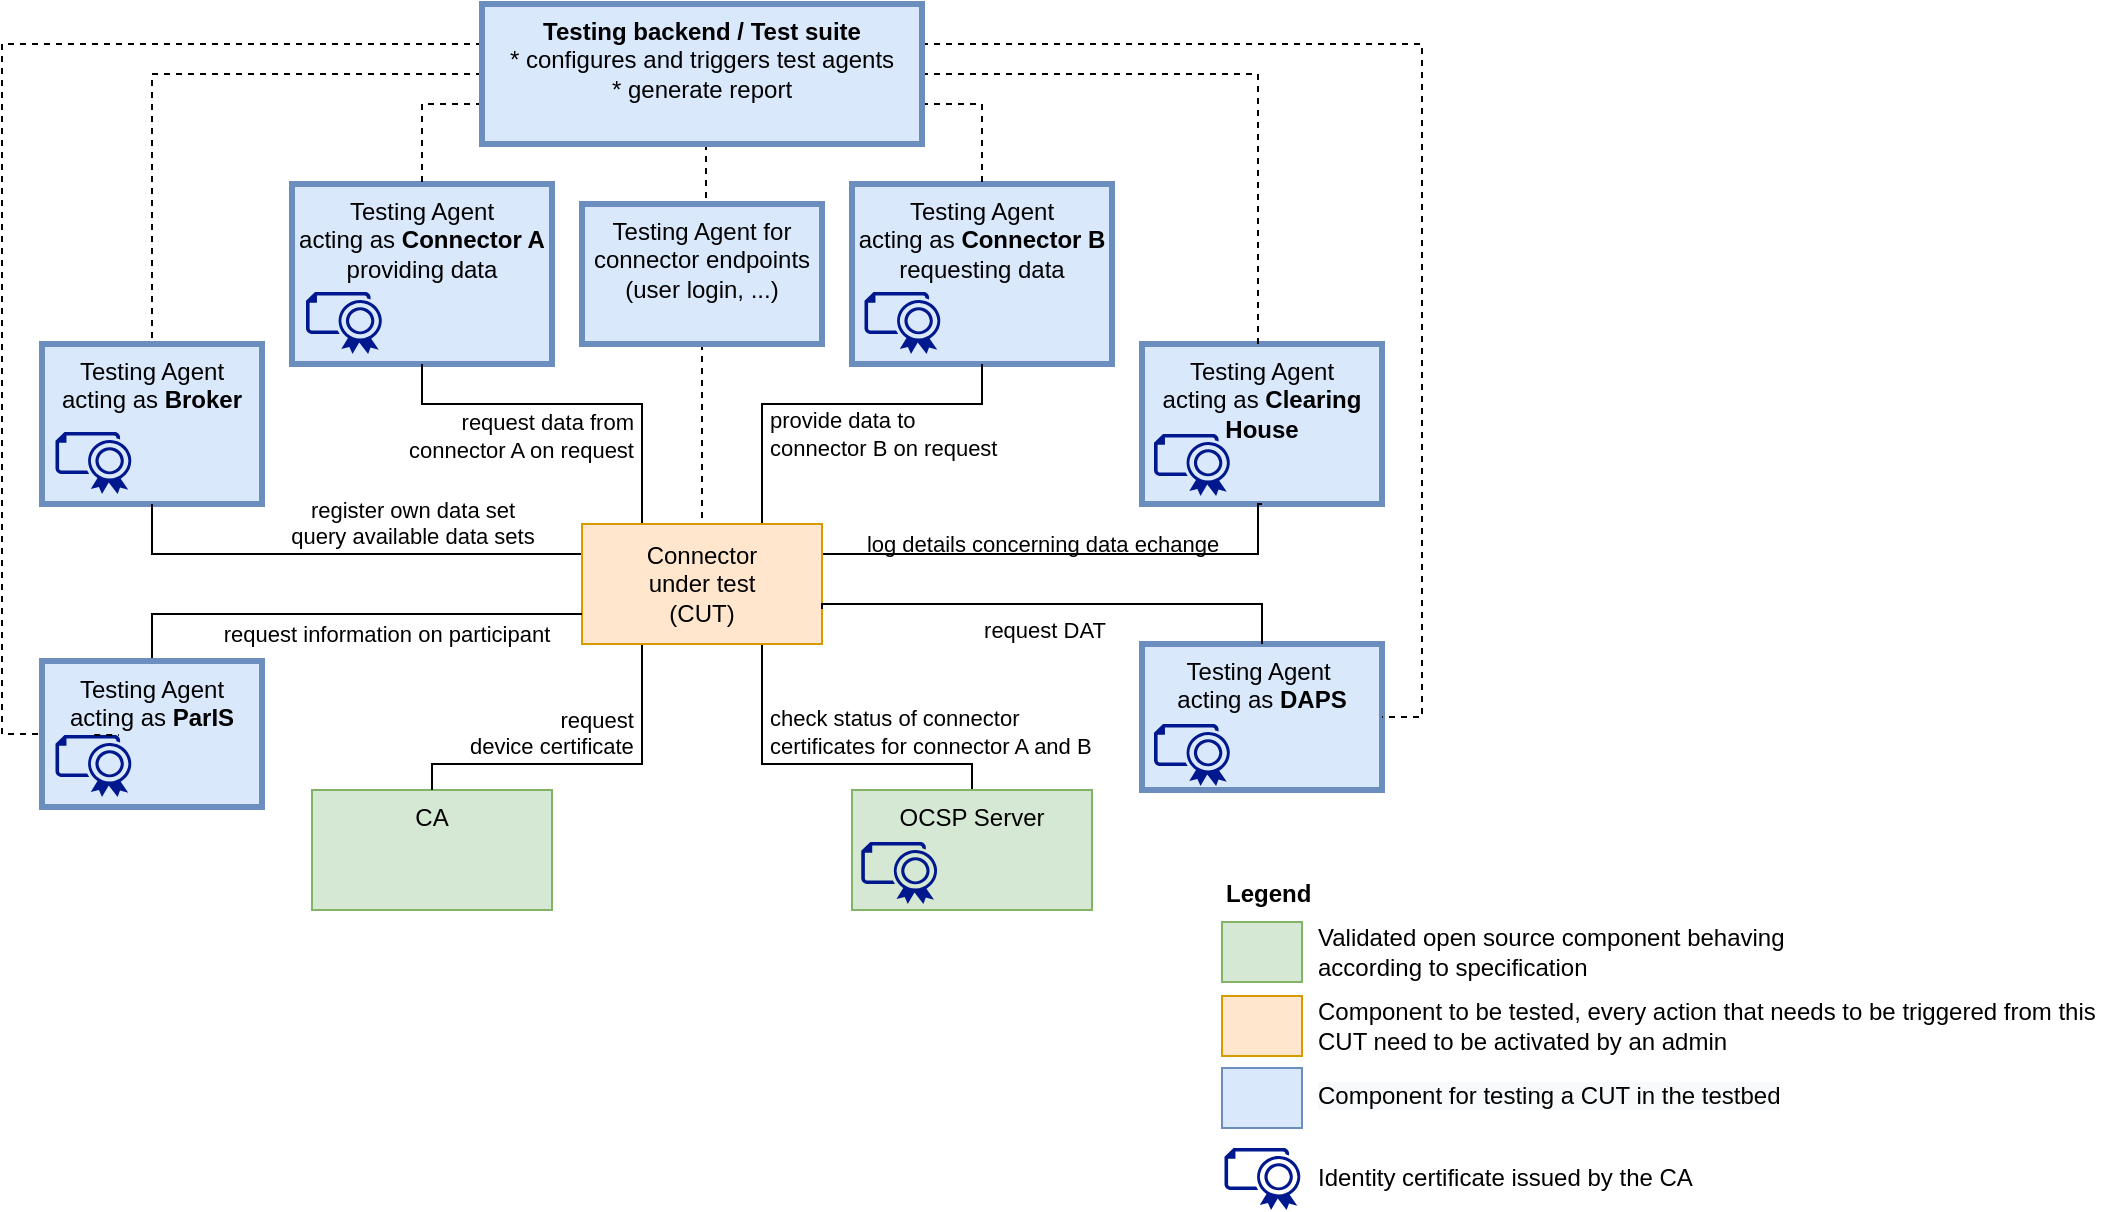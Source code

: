 <mxfile version="14.6.13" type="device"><diagram id="S3DzP4ZIXc_DCiwQGcUj" name="Page-1"><mxGraphModel dx="1422" dy="852" grid="1" gridSize="10" guides="1" tooltips="1" connect="1" arrows="1" fold="1" page="1" pageScale="1" pageWidth="850" pageHeight="1100" math="0" shadow="0"><root><mxCell id="0"/><mxCell id="1" parent="0"/><mxCell id="s2ZVkHYxuJsYrvT4ztzj-67" value="Testing Agent &lt;br&gt;acting as &lt;b&gt;Connector B &lt;/b&gt;requesting data" style="rounded=0;whiteSpace=wrap;html=1;fillColor=#dae8fc;strokeColor=#6c8ebf;verticalAlign=top;strokeWidth=3;" vertex="1" parent="1"><mxGeometry x="645" y="150" width="130" height="90" as="geometry"/></mxCell><mxCell id="s2ZVkHYxuJsYrvT4ztzj-1" value="CA" style="rounded=0;whiteSpace=wrap;html=1;fillColor=#d5e8d4;strokeColor=#82b366;verticalAlign=top;" vertex="1" parent="1"><mxGeometry x="375" y="453" width="120" height="60" as="geometry"/></mxCell><mxCell id="s2ZVkHYxuJsYrvT4ztzj-2" value="Testing Agent&lt;br&gt;acting as &lt;b&gt;Clearing House&lt;/b&gt;" style="rounded=0;whiteSpace=wrap;html=1;fillColor=#dae8fc;verticalAlign=top;strokeColor=#6c8ebf;strokeWidth=3;" vertex="1" parent="1"><mxGeometry x="790" y="230" width="120" height="80" as="geometry"/></mxCell><mxCell id="s2ZVkHYxuJsYrvT4ztzj-3" value="Testing Agent &lt;br&gt;acting as &lt;b&gt;Connector A&lt;/b&gt; providing data" style="rounded=0;whiteSpace=wrap;html=1;fillColor=#dae8fc;strokeColor=#6c8ebf;verticalAlign=top;strokeWidth=3;" vertex="1" parent="1"><mxGeometry x="365" y="150" width="130" height="90" as="geometry"/></mxCell><mxCell id="s2ZVkHYxuJsYrvT4ztzj-5" value="Testing Agent&lt;br&gt;acting as&amp;nbsp;&lt;b&gt;Broker&lt;/b&gt;" style="rounded=0;whiteSpace=wrap;html=1;fillColor=#dae8fc;strokeColor=#6c8ebf;verticalAlign=top;strokeWidth=3;" vertex="1" parent="1"><mxGeometry x="240" y="230" width="110" height="80" as="geometry"/></mxCell><mxCell id="s2ZVkHYxuJsYrvT4ztzj-31" value="register own data set&lt;br&gt;query available data sets" style="edgeStyle=orthogonalEdgeStyle;rounded=0;orthogonalLoop=1;jettySize=auto;html=1;endArrow=none;endFill=0;align=center;verticalAlign=bottom;labelBackgroundColor=none;exitX=0;exitY=0.25;exitDx=0;exitDy=0;" edge="1" parent="1" source="s2ZVkHYxuJsYrvT4ztzj-6" target="s2ZVkHYxuJsYrvT4ztzj-5"><mxGeometry x="-0.286" relative="1" as="geometry"><Array as="points"><mxPoint x="300" y="335"/><mxPoint x="300" y="335"/></Array><mxPoint as="offset"/></mxGeometry></mxCell><mxCell id="s2ZVkHYxuJsYrvT4ztzj-32" value="" style="edgeStyle=orthogonalEdgeStyle;rounded=0;orthogonalLoop=1;jettySize=auto;html=1;endArrow=none;endFill=0;align=left;exitX=0.75;exitY=0;exitDx=0;exitDy=0;" edge="1" parent="1" source="s2ZVkHYxuJsYrvT4ztzj-6" target="s2ZVkHYxuJsYrvT4ztzj-67"><mxGeometry x="-0.581" y="-10" relative="1" as="geometry"><mxPoint x="685" y="239" as="targetPoint"/><Array as="points"><mxPoint x="600" y="260"/><mxPoint x="710" y="260"/></Array><mxPoint as="offset"/></mxGeometry></mxCell><mxCell id="s2ZVkHYxuJsYrvT4ztzj-33" style="edgeStyle=orthogonalEdgeStyle;rounded=0;orthogonalLoop=1;jettySize=auto;html=1;endArrow=none;endFill=0;align=center;exitX=0.25;exitY=0;exitDx=0;exitDy=0;" edge="1" parent="1" source="s2ZVkHYxuJsYrvT4ztzj-6" target="s2ZVkHYxuJsYrvT4ztzj-3"><mxGeometry relative="1" as="geometry"><Array as="points"><mxPoint x="540" y="260"/><mxPoint x="430" y="260"/></Array></mxGeometry></mxCell><mxCell id="s2ZVkHYxuJsYrvT4ztzj-36" value="log details concerning data echange" style="edgeStyle=orthogonalEdgeStyle;rounded=0;orthogonalLoop=1;jettySize=auto;html=1;endArrow=none;endFill=0;align=center;verticalAlign=middle;labelBackgroundColor=none;exitX=1;exitY=0.25;exitDx=0;exitDy=0;entryX=0.5;entryY=1;entryDx=0;entryDy=0;" edge="1" parent="1" source="s2ZVkHYxuJsYrvT4ztzj-6" target="s2ZVkHYxuJsYrvT4ztzj-2"><mxGeometry x="-0.102" y="5" relative="1" as="geometry"><Array as="points"><mxPoint x="848" y="335"/></Array><mxPoint as="offset"/></mxGeometry></mxCell><mxCell id="s2ZVkHYxuJsYrvT4ztzj-37" value="" style="edgeStyle=orthogonalEdgeStyle;rounded=0;orthogonalLoop=1;jettySize=auto;html=1;entryX=0.5;entryY=0;entryDx=0;entryDy=0;endArrow=none;endFill=0;align=right;exitX=0.25;exitY=1;exitDx=0;exitDy=0;" edge="1" parent="1" source="s2ZVkHYxuJsYrvT4ztzj-6" target="s2ZVkHYxuJsYrvT4ztzj-1"><mxGeometry x="-0.658" y="-10" relative="1" as="geometry"><Array as="points"><mxPoint x="540" y="440"/><mxPoint x="435" y="440"/></Array><mxPoint as="offset"/></mxGeometry></mxCell><mxCell id="s2ZVkHYxuJsYrvT4ztzj-38" style="edgeStyle=orthogonalEdgeStyle;rounded=0;orthogonalLoop=1;jettySize=auto;html=1;endArrow=none;endFill=0;align=right;entryX=0.5;entryY=0;entryDx=0;entryDy=0;" edge="1" parent="1" source="s2ZVkHYxuJsYrvT4ztzj-6" target="s2ZVkHYxuJsYrvT4ztzj-28"><mxGeometry relative="1" as="geometry"><Array as="points"><mxPoint x="600" y="440"/><mxPoint x="705" y="440"/></Array></mxGeometry></mxCell><mxCell id="s2ZVkHYxuJsYrvT4ztzj-6" value="Connector&lt;br&gt;under test&lt;br&gt;(CUT)" style="rounded=0;whiteSpace=wrap;html=1;fillColor=#ffe6cc;strokeColor=#d79b00;" vertex="1" parent="1"><mxGeometry x="510" y="320" width="120" height="60" as="geometry"/></mxCell><mxCell id="s2ZVkHYxuJsYrvT4ztzj-7" value="" style="rounded=0;whiteSpace=wrap;html=1;fillColor=#d5e8d4;strokeColor=#82b366;" vertex="1" parent="1"><mxGeometry x="830" y="519" width="40" height="30" as="geometry"/></mxCell><mxCell id="s2ZVkHYxuJsYrvT4ztzj-8" value="Validated open source component behaving according to specification" style="text;html=1;strokeColor=none;fillColor=none;align=left;verticalAlign=middle;whiteSpace=wrap;rounded=0;" vertex="1" parent="1"><mxGeometry x="876" y="519" width="260" height="30" as="geometry"/></mxCell><mxCell id="s2ZVkHYxuJsYrvT4ztzj-9" value="" style="rounded=0;whiteSpace=wrap;html=1;fillColor=#ffe6cc;strokeColor=#d79b00;" vertex="1" parent="1"><mxGeometry x="830" y="556" width="40" height="30" as="geometry"/></mxCell><mxCell id="s2ZVkHYxuJsYrvT4ztzj-10" value="Component to be tested, every action that needs to be triggered from this CUT need to be activated by an admin" style="text;html=1;strokeColor=none;fillColor=none;align=left;verticalAlign=middle;whiteSpace=wrap;rounded=0;" vertex="1" parent="1"><mxGeometry x="876" y="556" width="394" height="30" as="geometry"/></mxCell><mxCell id="s2ZVkHYxuJsYrvT4ztzj-11" value="&lt;b&gt;Legend&lt;/b&gt;" style="text;html=1;strokeColor=none;fillColor=none;align=left;verticalAlign=middle;whiteSpace=wrap;rounded=0;" vertex="1" parent="1"><mxGeometry x="830" y="490" width="260" height="30" as="geometry"/></mxCell><mxCell id="s2ZVkHYxuJsYrvT4ztzj-22" value="" style="aspect=fixed;pointerEvents=1;shadow=0;dashed=0;html=1;strokeColor=none;labelPosition=center;verticalLabelPosition=bottom;verticalAlign=top;align=center;fillColor=#00188D;shape=mxgraph.azure.certificate" vertex="1" parent="1"><mxGeometry x="372" y="204" width="38.75" height="31" as="geometry"/></mxCell><mxCell id="s2ZVkHYxuJsYrvT4ztzj-23" value="" style="aspect=fixed;pointerEvents=1;shadow=0;dashed=0;html=1;strokeColor=none;labelPosition=center;verticalLabelPosition=bottom;verticalAlign=top;align=center;fillColor=#00188D;shape=mxgraph.azure.certificate" vertex="1" parent="1"><mxGeometry x="651.25" y="204" width="38.75" height="31" as="geometry"/></mxCell><mxCell id="s2ZVkHYxuJsYrvT4ztzj-24" value="" style="aspect=fixed;pointerEvents=1;shadow=0;dashed=0;html=1;strokeColor=none;labelPosition=center;verticalLabelPosition=bottom;verticalAlign=top;align=center;fillColor=#00188D;shape=mxgraph.azure.certificate" vertex="1" parent="1"><mxGeometry x="246.75" y="274" width="38.75" height="31" as="geometry"/></mxCell><mxCell id="s2ZVkHYxuJsYrvT4ztzj-25" value="" style="aspect=fixed;pointerEvents=1;shadow=0;dashed=0;html=1;strokeColor=none;labelPosition=center;verticalLabelPosition=bottom;verticalAlign=top;align=center;fillColor=#00188D;shape=mxgraph.azure.certificate" vertex="1" parent="1"><mxGeometry x="831.25" y="632" width="38.75" height="31" as="geometry"/></mxCell><mxCell id="s2ZVkHYxuJsYrvT4ztzj-26" value="Identity certificate issued by the CA" style="text;html=1;strokeColor=none;fillColor=none;align=left;verticalAlign=middle;whiteSpace=wrap;rounded=0;" vertex="1" parent="1"><mxGeometry x="876" y="632" width="260" height="30" as="geometry"/></mxCell><mxCell id="s2ZVkHYxuJsYrvT4ztzj-27" value="" style="aspect=fixed;pointerEvents=1;shadow=0;dashed=0;html=1;strokeColor=none;labelPosition=center;verticalLabelPosition=bottom;verticalAlign=top;align=center;fillColor=#00188D;shape=mxgraph.azure.certificate" vertex="1" parent="1"><mxGeometry x="796" y="275" width="38.75" height="31" as="geometry"/></mxCell><mxCell id="s2ZVkHYxuJsYrvT4ztzj-28" value="OCSP Server" style="rounded=0;whiteSpace=wrap;html=1;fillColor=#d5e8d4;strokeColor=#82b366;verticalAlign=top;" vertex="1" parent="1"><mxGeometry x="645" y="453" width="120" height="60" as="geometry"/></mxCell><mxCell id="s2ZVkHYxuJsYrvT4ztzj-35" value="&lt;span style=&quot;color: rgb(0, 0, 0); font-family: helvetica; font-size: 11px; font-style: normal; font-weight: 400; letter-spacing: normal; text-indent: 0px; text-transform: none; word-spacing: 0px; background-color: rgb(255, 255, 255); display: inline; float: none;&quot;&gt;request data from&lt;/span&gt;&lt;br style=&quot;color: rgb(0, 0, 0); font-family: helvetica; font-size: 11px; font-style: normal; font-weight: 400; letter-spacing: normal; text-indent: 0px; text-transform: none; word-spacing: 0px;&quot;&gt;&lt;span style=&quot;color: rgb(0, 0, 0); font-family: helvetica; font-size: 11px; font-style: normal; font-weight: 400; letter-spacing: normal; text-indent: 0px; text-transform: none; word-spacing: 0px; background-color: rgb(255, 255, 255); display: inline; float: none;&quot;&gt;connector A on request&lt;/span&gt;" style="text;whiteSpace=wrap;html=1;align=right;" vertex="1" parent="1"><mxGeometry x="397.75" y="255" width="140" height="40" as="geometry"/></mxCell><mxCell id="s2ZVkHYxuJsYrvT4ztzj-40" value="" style="aspect=fixed;pointerEvents=1;shadow=0;dashed=0;html=1;strokeColor=none;labelPosition=center;verticalLabelPosition=bottom;verticalAlign=top;align=center;fillColor=#00188D;shape=mxgraph.azure.certificate" vertex="1" parent="1"><mxGeometry x="649.63" y="479" width="38.75" height="31" as="geometry"/></mxCell><mxCell id="s2ZVkHYxuJsYrvT4ztzj-42" value="&lt;meta charset=&quot;utf-8&quot;&gt;&lt;span style=&quot;color: rgb(0, 0, 0); font-family: helvetica; font-size: 11px; font-style: normal; font-weight: 400; letter-spacing: normal; text-align: left; text-indent: 0px; text-transform: none; word-spacing: 0px; background-color: rgb(255, 255, 255); display: inline; float: none;&quot;&gt;provide data to&lt;/span&gt;&lt;br style=&quot;color: rgb(0, 0, 0); font-family: helvetica; font-size: 11px; font-style: normal; font-weight: 400; letter-spacing: normal; text-align: left; text-indent: 0px; text-transform: none; word-spacing: 0px;&quot;&gt;&lt;span style=&quot;color: rgb(0, 0, 0); font-family: helvetica; font-size: 11px; font-style: normal; font-weight: 400; letter-spacing: normal; text-align: left; text-indent: 0px; text-transform: none; word-spacing: 0px; background-color: rgb(255, 255, 255); display: inline; float: none;&quot;&gt;connector B on request&lt;/span&gt;" style="text;whiteSpace=wrap;html=1;" vertex="1" parent="1"><mxGeometry x="602" y="254" width="140" height="40" as="geometry"/></mxCell><mxCell id="s2ZVkHYxuJsYrvT4ztzj-43" value="&lt;meta charset=&quot;utf-8&quot;&gt;&lt;span style=&quot;color: rgb(0, 0, 0); font-family: helvetica; font-size: 11px; font-style: normal; font-weight: 400; letter-spacing: normal; text-align: left; text-indent: 0px; text-transform: none; word-spacing: 0px; background-color: rgb(255, 255, 255); display: inline; float: none;&quot;&gt;check status of connector&lt;/span&gt;&lt;br style=&quot;color: rgb(0, 0, 0); font-family: helvetica; font-size: 11px; font-style: normal; font-weight: 400; letter-spacing: normal; text-align: left; text-indent: 0px; text-transform: none; word-spacing: 0px;&quot;&gt;&lt;span style=&quot;color: rgb(0, 0, 0); font-family: helvetica; font-size: 11px; font-style: normal; font-weight: 400; letter-spacing: normal; text-align: left; text-indent: 0px; text-transform: none; word-spacing: 0px; background-color: rgb(255, 255, 255); display: inline; float: none;&quot;&gt;certificates for connector A and B&lt;/span&gt;" style="text;whiteSpace=wrap;html=1;" vertex="1" parent="1"><mxGeometry x="602" y="403" width="190" height="40" as="geometry"/></mxCell><mxCell id="s2ZVkHYxuJsYrvT4ztzj-44" value="&lt;meta charset=&quot;utf-8&quot;&gt;&lt;div style=&quot;color: rgb(0, 0, 0); font-family: helvetica; font-size: 11px; font-style: normal; font-weight: 400; letter-spacing: normal; text-align: right; text-indent: 0px; text-transform: none; word-spacing: 0px;&quot;&gt;request&lt;/div&gt;&lt;div style=&quot;color: rgb(0, 0, 0); font-family: helvetica; font-size: 11px; font-style: normal; font-weight: 400; letter-spacing: normal; text-align: right; text-indent: 0px; text-transform: none; word-spacing: 0px;&quot;&gt;device&amp;nbsp;certificate&lt;/div&gt;" style="text;whiteSpace=wrap;html=1;" vertex="1" parent="1"><mxGeometry x="452" y="405" width="110" height="40" as="geometry"/></mxCell><mxCell id="s2ZVkHYxuJsYrvT4ztzj-46" style="edgeStyle=orthogonalEdgeStyle;rounded=0;orthogonalLoop=1;jettySize=auto;html=1;endArrow=none;endFill=0;align=center;exitX=0;exitY=0.75;exitDx=0;exitDy=0;entryX=0.5;entryY=0;entryDx=0;entryDy=0;" edge="1" parent="1" target="s2ZVkHYxuJsYrvT4ztzj-49" source="s2ZVkHYxuJsYrvT4ztzj-6"><mxGeometry relative="1" as="geometry"><mxPoint x="550" y="330" as="sourcePoint"/><Array as="points"><mxPoint x="295" y="365"/></Array><mxPoint x="330" y="350" as="targetPoint"/></mxGeometry></mxCell><mxCell id="s2ZVkHYxuJsYrvT4ztzj-51" value="request information on participant" style="edgeLabel;html=1;align=center;verticalAlign=top;resizable=0;points=[];" vertex="1" connectable="0" parent="s2ZVkHYxuJsYrvT4ztzj-46"><mxGeometry x="0.062" y="-4" relative="1" as="geometry"><mxPoint x="28" y="1" as="offset"/></mxGeometry></mxCell><mxCell id="s2ZVkHYxuJsYrvT4ztzj-49" value="Testing Agent&lt;br&gt;acting as &lt;b&gt;ParIS&lt;/b&gt;" style="rounded=0;whiteSpace=wrap;html=1;fillColor=#dae8fc;verticalAlign=top;strokeColor=#6c8ebf;strokeWidth=3;" vertex="1" parent="1"><mxGeometry x="240" y="388.5" width="110" height="73" as="geometry"/></mxCell><mxCell id="s2ZVkHYxuJsYrvT4ztzj-50" value="" style="aspect=fixed;pointerEvents=1;shadow=0;dashed=0;html=1;strokeColor=none;labelPosition=center;verticalLabelPosition=bottom;verticalAlign=top;align=center;fillColor=#00188D;shape=mxgraph.azure.certificate" vertex="1" parent="1"><mxGeometry x="246.75" y="425.5" width="38.75" height="31" as="geometry"/></mxCell><mxCell id="s2ZVkHYxuJsYrvT4ztzj-52" value="Testing Agent&amp;nbsp;&lt;br&gt;acting as &lt;b&gt;DAPS&lt;/b&gt;" style="rounded=0;whiteSpace=wrap;html=1;fillColor=#dae8fc;strokeColor=#6c8ebf;verticalAlign=top;strokeWidth=3;" vertex="1" parent="1"><mxGeometry x="790" y="380" width="120" height="73" as="geometry"/></mxCell><mxCell id="s2ZVkHYxuJsYrvT4ztzj-53" value="" style="aspect=fixed;pointerEvents=1;shadow=0;dashed=0;html=1;strokeColor=none;labelPosition=center;verticalLabelPosition=bottom;verticalAlign=top;align=center;fillColor=#00188D;shape=mxgraph.azure.certificate" vertex="1" parent="1"><mxGeometry x="796" y="420" width="38.75" height="31" as="geometry"/></mxCell><mxCell id="s2ZVkHYxuJsYrvT4ztzj-54" value="request DAT" style="edgeStyle=orthogonalEdgeStyle;rounded=0;orthogonalLoop=1;jettySize=auto;html=1;endArrow=none;endFill=0;align=center;verticalAlign=top;labelBackgroundColor=none;exitX=1;exitY=0.25;exitDx=0;exitDy=0;entryX=0.5;entryY=0;entryDx=0;entryDy=0;" edge="1" parent="1" target="s2ZVkHYxuJsYrvT4ztzj-52"><mxGeometry x="-0.072" relative="1" as="geometry"><mxPoint x="630" y="362.5" as="sourcePoint"/><mxPoint x="835" y="390" as="targetPoint"/><mxPoint x="1" as="offset"/><Array as="points"><mxPoint x="630" y="360"/><mxPoint x="850" y="360"/></Array></mxGeometry></mxCell><mxCell id="s2ZVkHYxuJsYrvT4ztzj-62" style="edgeStyle=orthogonalEdgeStyle;rounded=0;orthogonalLoop=1;jettySize=auto;html=1;labelBackgroundColor=none;endArrow=none;endFill=0;align=right;dashed=1;entryX=0.5;entryY=0;entryDx=0;entryDy=0;" edge="1" parent="1" source="s2ZVkHYxuJsYrvT4ztzj-59" target="s2ZVkHYxuJsYrvT4ztzj-3"><mxGeometry relative="1" as="geometry"><Array as="points"><mxPoint x="430" y="110"/></Array></mxGeometry></mxCell><mxCell id="s2ZVkHYxuJsYrvT4ztzj-63" style="edgeStyle=orthogonalEdgeStyle;rounded=0;orthogonalLoop=1;jettySize=auto;html=1;entryX=0.5;entryY=0;entryDx=0;entryDy=0;dashed=1;labelBackgroundColor=none;endArrow=none;endFill=0;align=right;" edge="1" parent="1" source="s2ZVkHYxuJsYrvT4ztzj-59" target="s2ZVkHYxuJsYrvT4ztzj-5"><mxGeometry relative="1" as="geometry"/></mxCell><mxCell id="s2ZVkHYxuJsYrvT4ztzj-64" style="edgeStyle=orthogonalEdgeStyle;rounded=0;orthogonalLoop=1;jettySize=auto;html=1;dashed=1;labelBackgroundColor=none;endArrow=none;endFill=0;align=right;entryX=0.5;entryY=0;entryDx=0;entryDy=0;" edge="1" parent="1" source="s2ZVkHYxuJsYrvT4ztzj-59" target="s2ZVkHYxuJsYrvT4ztzj-67"><mxGeometry relative="1" as="geometry"><mxPoint x="695" y="160" as="targetPoint"/><Array as="points"><mxPoint x="710" y="110"/></Array></mxGeometry></mxCell><mxCell id="s2ZVkHYxuJsYrvT4ztzj-65" style="edgeStyle=orthogonalEdgeStyle;rounded=0;orthogonalLoop=1;jettySize=auto;html=1;dashed=1;labelBackgroundColor=none;endArrow=none;endFill=0;align=right;" edge="1" parent="1" source="s2ZVkHYxuJsYrvT4ztzj-59" target="s2ZVkHYxuJsYrvT4ztzj-2"><mxGeometry relative="1" as="geometry"><Array as="points"><mxPoint x="848" y="95"/></Array></mxGeometry></mxCell><mxCell id="s2ZVkHYxuJsYrvT4ztzj-68" style="edgeStyle=orthogonalEdgeStyle;rounded=0;orthogonalLoop=1;jettySize=auto;html=1;dashed=1;labelBackgroundColor=none;endArrow=none;endFill=0;align=right;entryX=0.5;entryY=0;entryDx=0;entryDy=0;" edge="1" parent="1" source="s2ZVkHYxuJsYrvT4ztzj-59" target="s2ZVkHYxuJsYrvT4ztzj-69"><mxGeometry relative="1" as="geometry"><Array as="points"><mxPoint x="572" y="150"/><mxPoint x="572" y="150"/></Array></mxGeometry></mxCell><mxCell id="s2ZVkHYxuJsYrvT4ztzj-72" style="edgeStyle=orthogonalEdgeStyle;rounded=0;orthogonalLoop=1;jettySize=auto;html=1;entryX=0;entryY=0.5;entryDx=0;entryDy=0;dashed=1;labelBackgroundColor=none;endArrow=none;endFill=0;align=right;" edge="1" parent="1" source="s2ZVkHYxuJsYrvT4ztzj-59" target="s2ZVkHYxuJsYrvT4ztzj-49"><mxGeometry relative="1" as="geometry"><Array as="points"><mxPoint x="220" y="80"/><mxPoint x="220" y="425"/></Array></mxGeometry></mxCell><mxCell id="s2ZVkHYxuJsYrvT4ztzj-73" style="edgeStyle=orthogonalEdgeStyle;rounded=0;orthogonalLoop=1;jettySize=auto;html=1;entryX=1;entryY=0.5;entryDx=0;entryDy=0;dashed=1;labelBackgroundColor=none;endArrow=none;endFill=0;align=right;" edge="1" parent="1" source="s2ZVkHYxuJsYrvT4ztzj-59" target="s2ZVkHYxuJsYrvT4ztzj-52"><mxGeometry relative="1" as="geometry"><Array as="points"><mxPoint x="930" y="80"/><mxPoint x="930" y="417"/></Array></mxGeometry></mxCell><mxCell id="s2ZVkHYxuJsYrvT4ztzj-59" value="&lt;b&gt;Testing backend / Test suite&lt;/b&gt;&lt;br&gt;* configures and triggers test agents&lt;br&gt;* generate report" style="rounded=0;whiteSpace=wrap;html=1;fillColor=#dae8fc;strokeColor=#6c8ebf;verticalAlign=top;strokeWidth=3;" vertex="1" parent="1"><mxGeometry x="460" y="60" width="220" height="70" as="geometry"/></mxCell><mxCell id="s2ZVkHYxuJsYrvT4ztzj-60" value="" style="rounded=0;whiteSpace=wrap;html=1;fillColor=#dae8fc;strokeColor=#6c8ebf;" vertex="1" parent="1"><mxGeometry x="830" y="592" width="40" height="30" as="geometry"/></mxCell><mxCell id="s2ZVkHYxuJsYrvT4ztzj-61" value="&lt;span style=&quot;color: rgb(0 , 0 , 0) ; font-family: &amp;#34;helvetica&amp;#34; ; font-size: 12px ; font-style: normal ; font-weight: 400 ; letter-spacing: normal ; text-align: left ; text-indent: 0px ; text-transform: none ; word-spacing: 0px ; background-color: rgb(248 , 249 , 250) ; display: inline ; float: none&quot;&gt;Component for testing a CUT in the testbed&lt;/span&gt;" style="text;whiteSpace=wrap;html=1;" vertex="1" parent="1"><mxGeometry x="876" y="592" width="400" height="30" as="geometry"/></mxCell><mxCell id="s2ZVkHYxuJsYrvT4ztzj-70" style="edgeStyle=orthogonalEdgeStyle;rounded=0;orthogonalLoop=1;jettySize=auto;html=1;entryX=0.5;entryY=0;entryDx=0;entryDy=0;dashed=1;labelBackgroundColor=none;endArrow=none;endFill=0;align=right;" edge="1" parent="1" source="s2ZVkHYxuJsYrvT4ztzj-69" target="s2ZVkHYxuJsYrvT4ztzj-6"><mxGeometry relative="1" as="geometry"><Array as="points"><mxPoint x="570" y="250"/><mxPoint x="570" y="250"/></Array></mxGeometry></mxCell><mxCell id="s2ZVkHYxuJsYrvT4ztzj-69" value="Testing Agent for connector endpoints (user login, ...)" style="rounded=0;whiteSpace=wrap;html=1;fillColor=#dae8fc;strokeColor=#6c8ebf;verticalAlign=top;strokeWidth=3;" vertex="1" parent="1"><mxGeometry x="510" y="160" width="120" height="70" as="geometry"/></mxCell><mxCell id="s2ZVkHYxuJsYrvT4ztzj-77" style="edgeStyle=orthogonalEdgeStyle;rounded=0;orthogonalLoop=1;jettySize=auto;html=1;exitX=0.5;exitY=0;exitDx=0;exitDy=0;exitPerimeter=0;entryX=0.82;entryY=0.03;entryDx=0;entryDy=0;entryPerimeter=0;dashed=1;labelBackgroundColor=none;endArrow=none;endFill=0;align=right;" edge="1" parent="1" source="s2ZVkHYxuJsYrvT4ztzj-50" target="s2ZVkHYxuJsYrvT4ztzj-50"><mxGeometry relative="1" as="geometry"/></mxCell></root></mxGraphModel></diagram></mxfile>
